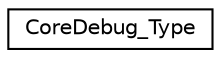 digraph "Graphical Class Hierarchy"
{
 // LATEX_PDF_SIZE
  edge [fontname="Helvetica",fontsize="10",labelfontname="Helvetica",labelfontsize="10"];
  node [fontname="Helvetica",fontsize="10",shape=record];
  rankdir="LR";
  Node0 [label="CoreDebug_Type",height=0.2,width=0.4,color="black", fillcolor="white", style="filled",URL="$structCoreDebug__Type.html",tooltip="Structure type to access the Core Debug Register (CoreDebug)."];
}
